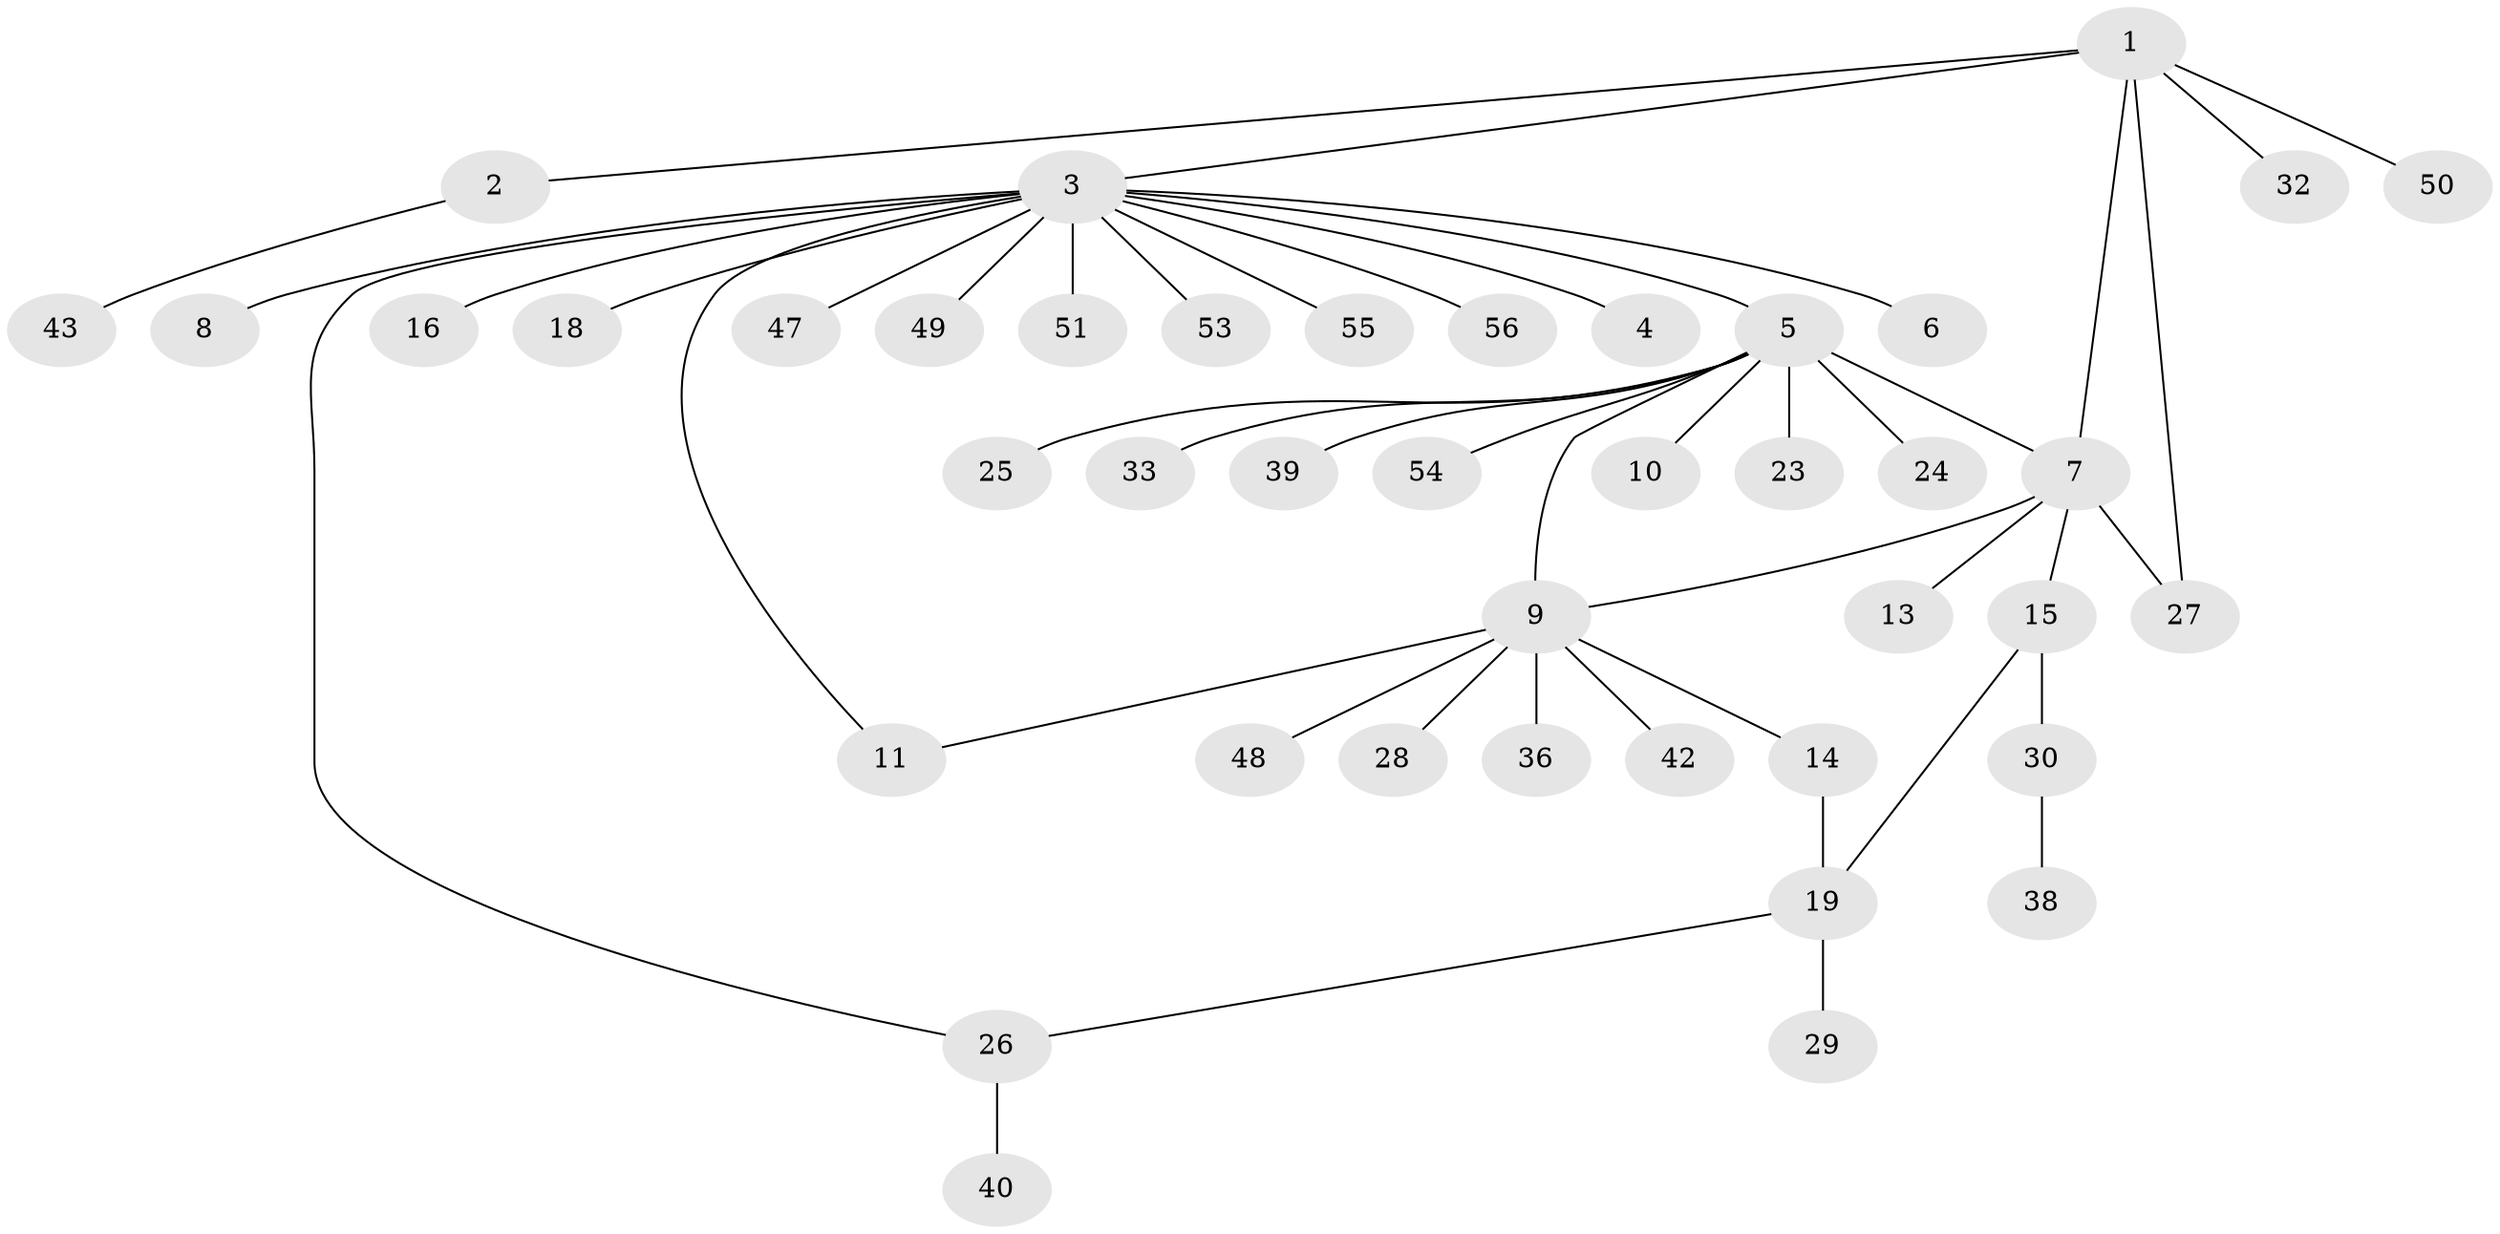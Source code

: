 // original degree distribution, {5: 0.03571428571428571, 3: 0.08928571428571429, 15: 0.017857142857142856, 1: 0.625, 9: 0.03571428571428571, 7: 0.017857142857142856, 2: 0.16071428571428573, 4: 0.017857142857142856}
// Generated by graph-tools (version 1.1) at 2025/41/03/06/25 10:41:50]
// undirected, 42 vertices, 47 edges
graph export_dot {
graph [start="1"]
  node [color=gray90,style=filled];
  1 [super="+21"];
  2 [super="+17"];
  3 [super="+37"];
  4;
  5 [super="+35"];
  6;
  7 [super="+12"];
  8 [super="+34"];
  9 [super="+41"];
  10;
  11 [super="+20"];
  13;
  14 [super="+52"];
  15 [super="+31"];
  16;
  18;
  19 [super="+22"];
  23;
  24 [super="+45"];
  25;
  26;
  27 [super="+46"];
  28;
  29;
  30;
  32;
  33 [super="+44"];
  36;
  38;
  39;
  40;
  42;
  43;
  47;
  48;
  49;
  50;
  51;
  53;
  54;
  55;
  56;
  1 -- 2;
  1 -- 3;
  1 -- 27;
  1 -- 32;
  1 -- 50;
  1 -- 7;
  2 -- 43;
  3 -- 4;
  3 -- 5;
  3 -- 6;
  3 -- 8;
  3 -- 11;
  3 -- 16;
  3 -- 18;
  3 -- 26;
  3 -- 49;
  3 -- 51;
  3 -- 53;
  3 -- 55;
  3 -- 56;
  3 -- 47;
  5 -- 7;
  5 -- 10;
  5 -- 23;
  5 -- 24;
  5 -- 25;
  5 -- 33;
  5 -- 54;
  5 -- 9;
  5 -- 39;
  7 -- 9;
  7 -- 13;
  7 -- 15;
  7 -- 27;
  9 -- 14;
  9 -- 28;
  9 -- 36;
  9 -- 42;
  9 -- 48;
  9 -- 11;
  14 -- 19;
  15 -- 19;
  15 -- 30;
  19 -- 26;
  19 -- 29;
  26 -- 40;
  30 -- 38;
}

